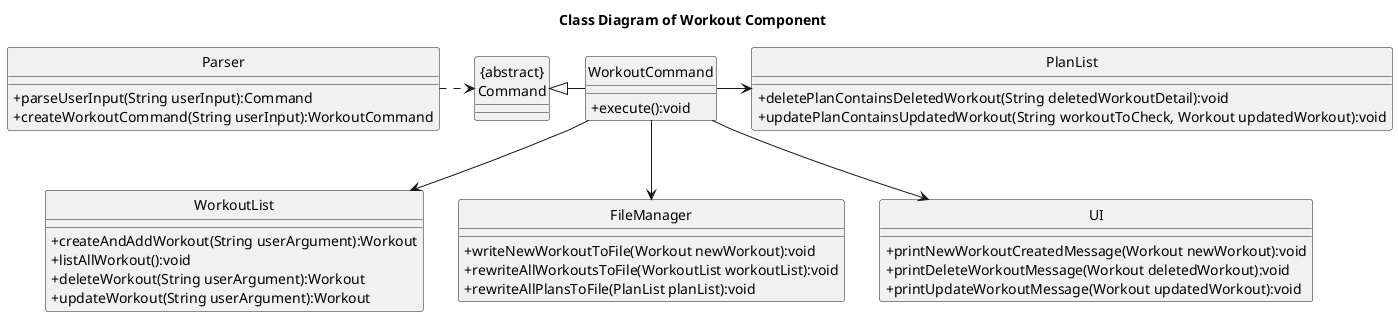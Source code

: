 @startuml
'https://plantuml.com/class-diagram
hide circle

skinparam classAttributeIconSize 0
title Class Diagram of Workout Component

Parser .r.> "{abstract}\nCommand"
"{abstract}\nCommand" <|- WorkoutCommand
WorkoutCommand --> WorkoutList
WorkoutCommand --> FileManager
WorkoutCommand --> UI
WorkoutCommand -r-> PlanList

class PlanList {
+ deletePlanContainsDeletedWorkout(String deletedWorkoutDetail):void
+ updatePlanContainsUpdatedWorkout(String workoutToCheck, Workout updatedWorkout):void
}

class FileManager {
+ writeNewWorkoutToFile(Workout newWorkout):void
+ rewriteAllWorkoutsToFile(WorkoutList workoutList):void
+ rewriteAllPlansToFile(PlanList planList):void
}

class "{abstract}\nCommand" {
}

class WorkoutCommand {
+ execute():void
}

class WorkoutList {
+ createAndAddWorkout(String userArgument):Workout
+ listAllWorkout():void
+ deleteWorkout(String userArgument):Workout
+ updateWorkout(String userArgument):Workout
}

class UI {
+ printNewWorkoutCreatedMessage(Workout newWorkout):void
+ printDeleteWorkoutMessage(Workout deletedWorkout):void
+ printUpdateWorkoutMessage(Workout updatedWorkout):void
}

class Parser {
+ parseUserInput(String userInput):Command
+ createWorkoutCommand(String userInput):WorkoutCommand
}


@enduml